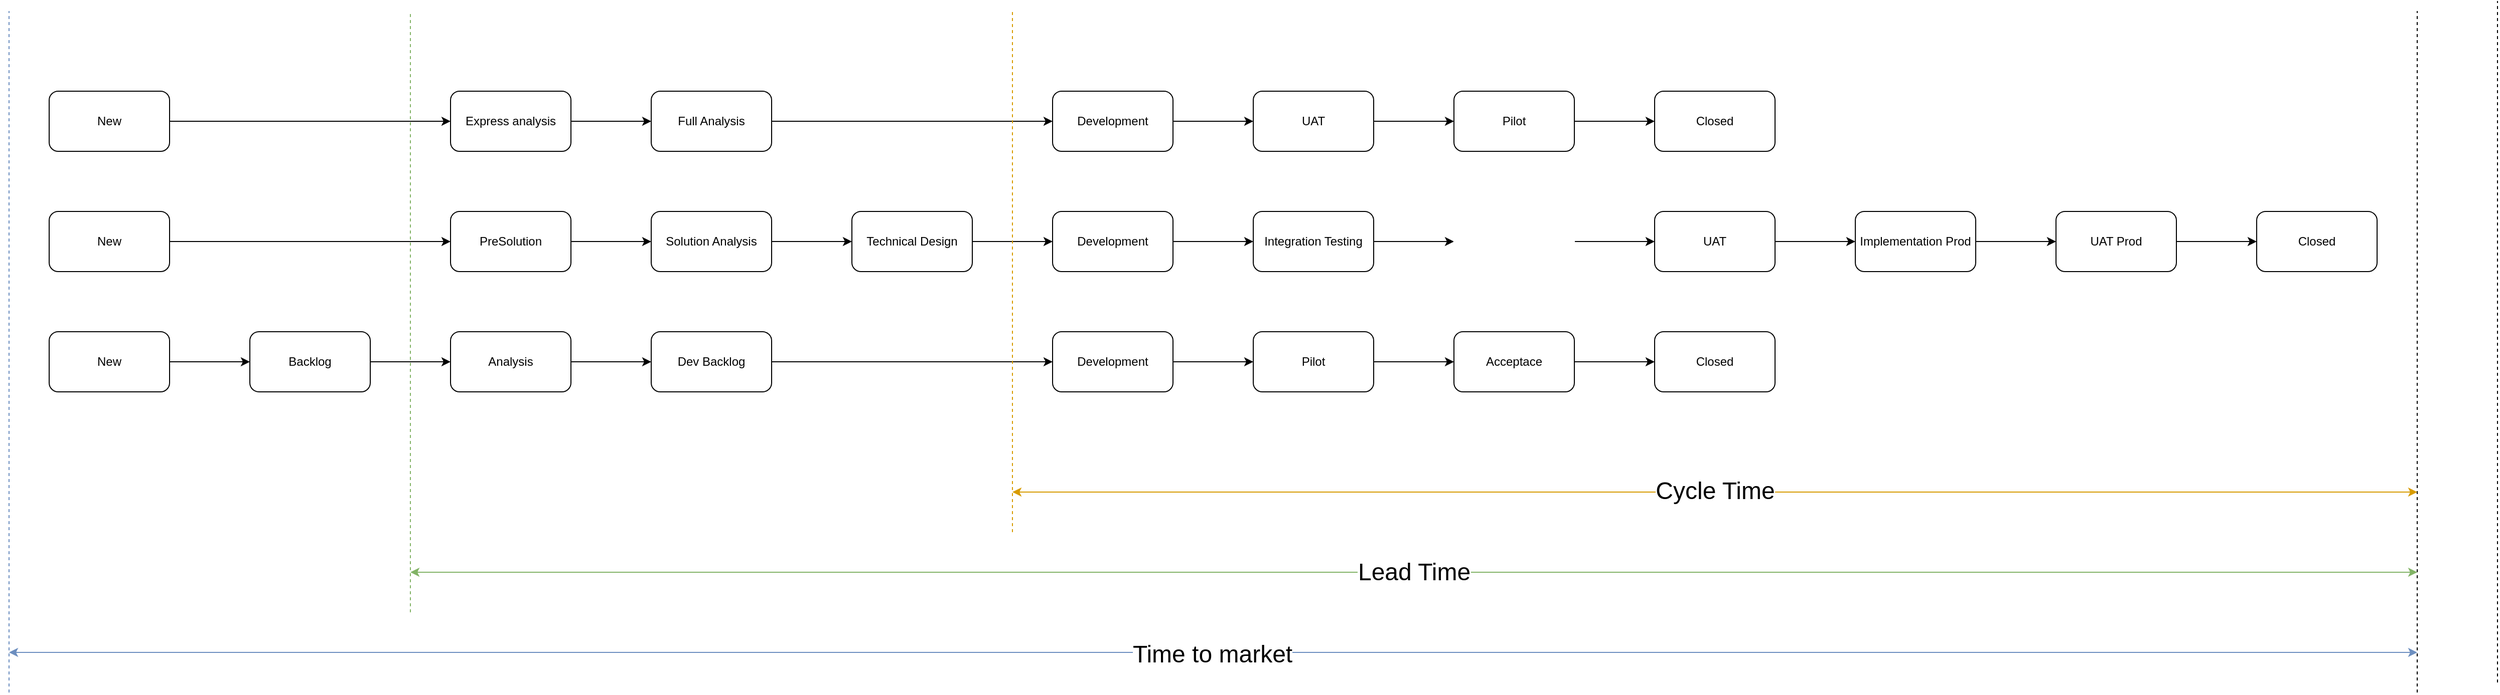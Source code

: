 <mxfile version="23.0.2" type="github">
  <diagram name="Страница — 1" id="cjbGRx0S7E2pipC_ybSz">
    <mxGraphModel dx="3466" dy="1307" grid="1" gridSize="10" guides="1" tooltips="1" connect="1" arrows="1" fold="1" page="1" pageScale="1" pageWidth="4681" pageHeight="3300" math="0" shadow="0">
      <root>
        <mxCell id="0" />
        <mxCell id="1" parent="0" />
        <mxCell id="oS2J0Wrdn_PqmQfN7SfS-35" style="edgeStyle=orthogonalEdgeStyle;rounded=0;orthogonalLoop=1;jettySize=auto;html=1;" edge="1" parent="1" source="oS2J0Wrdn_PqmQfN7SfS-1" target="oS2J0Wrdn_PqmQfN7SfS-2">
          <mxGeometry relative="1" as="geometry" />
        </mxCell>
        <mxCell id="oS2J0Wrdn_PqmQfN7SfS-1" value="New" style="rounded=1;whiteSpace=wrap;html=1;" vertex="1" parent="1">
          <mxGeometry x="120" y="120" width="120" height="60" as="geometry" />
        </mxCell>
        <mxCell id="oS2J0Wrdn_PqmQfN7SfS-36" style="edgeStyle=orthogonalEdgeStyle;rounded=0;orthogonalLoop=1;jettySize=auto;html=1;" edge="1" parent="1" source="oS2J0Wrdn_PqmQfN7SfS-2" target="oS2J0Wrdn_PqmQfN7SfS-3">
          <mxGeometry relative="1" as="geometry" />
        </mxCell>
        <mxCell id="oS2J0Wrdn_PqmQfN7SfS-2" value="Express analysis" style="rounded=1;whiteSpace=wrap;html=1;" vertex="1" parent="1">
          <mxGeometry x="520" y="120" width="120" height="60" as="geometry" />
        </mxCell>
        <mxCell id="oS2J0Wrdn_PqmQfN7SfS-37" style="edgeStyle=orthogonalEdgeStyle;rounded=0;orthogonalLoop=1;jettySize=auto;html=1;" edge="1" parent="1" source="oS2J0Wrdn_PqmQfN7SfS-3" target="oS2J0Wrdn_PqmQfN7SfS-4">
          <mxGeometry relative="1" as="geometry" />
        </mxCell>
        <mxCell id="oS2J0Wrdn_PqmQfN7SfS-3" value="Full Analysis" style="rounded=1;whiteSpace=wrap;html=1;" vertex="1" parent="1">
          <mxGeometry x="720" y="120" width="120" height="60" as="geometry" />
        </mxCell>
        <mxCell id="oS2J0Wrdn_PqmQfN7SfS-38" style="edgeStyle=orthogonalEdgeStyle;rounded=0;orthogonalLoop=1;jettySize=auto;html=1;" edge="1" parent="1" source="oS2J0Wrdn_PqmQfN7SfS-4" target="oS2J0Wrdn_PqmQfN7SfS-5">
          <mxGeometry relative="1" as="geometry" />
        </mxCell>
        <mxCell id="oS2J0Wrdn_PqmQfN7SfS-4" value="Development" style="rounded=1;whiteSpace=wrap;html=1;" vertex="1" parent="1">
          <mxGeometry x="1120" y="120" width="120" height="60" as="geometry" />
        </mxCell>
        <mxCell id="oS2J0Wrdn_PqmQfN7SfS-39" style="edgeStyle=orthogonalEdgeStyle;rounded=0;orthogonalLoop=1;jettySize=auto;html=1;" edge="1" parent="1" source="oS2J0Wrdn_PqmQfN7SfS-5" target="oS2J0Wrdn_PqmQfN7SfS-6">
          <mxGeometry relative="1" as="geometry" />
        </mxCell>
        <mxCell id="oS2J0Wrdn_PqmQfN7SfS-5" value="UAT" style="rounded=1;whiteSpace=wrap;html=1;" vertex="1" parent="1">
          <mxGeometry x="1320" y="120" width="120" height="60" as="geometry" />
        </mxCell>
        <mxCell id="oS2J0Wrdn_PqmQfN7SfS-40" style="edgeStyle=orthogonalEdgeStyle;rounded=0;orthogonalLoop=1;jettySize=auto;html=1;" edge="1" parent="1" source="oS2J0Wrdn_PqmQfN7SfS-6" target="oS2J0Wrdn_PqmQfN7SfS-7">
          <mxGeometry relative="1" as="geometry" />
        </mxCell>
        <mxCell id="oS2J0Wrdn_PqmQfN7SfS-6" value="Pilot" style="rounded=1;whiteSpace=wrap;html=1;" vertex="1" parent="1">
          <mxGeometry x="1520" y="120" width="120" height="60" as="geometry" />
        </mxCell>
        <mxCell id="oS2J0Wrdn_PqmQfN7SfS-7" value="&lt;div&gt;Closed&lt;/div&gt;" style="rounded=1;whiteSpace=wrap;html=1;" vertex="1" parent="1">
          <mxGeometry x="1720" y="120" width="120" height="60" as="geometry" />
        </mxCell>
        <mxCell id="oS2J0Wrdn_PqmQfN7SfS-41" style="edgeStyle=orthogonalEdgeStyle;rounded=0;orthogonalLoop=1;jettySize=auto;html=1;" edge="1" parent="1" source="oS2J0Wrdn_PqmQfN7SfS-12" target="oS2J0Wrdn_PqmQfN7SfS-13">
          <mxGeometry relative="1" as="geometry" />
        </mxCell>
        <mxCell id="oS2J0Wrdn_PqmQfN7SfS-12" value="&lt;div&gt;New&lt;/div&gt;" style="rounded=1;whiteSpace=wrap;html=1;" vertex="1" parent="1">
          <mxGeometry x="120" y="240" width="120" height="60" as="geometry" />
        </mxCell>
        <mxCell id="oS2J0Wrdn_PqmQfN7SfS-42" style="edgeStyle=orthogonalEdgeStyle;rounded=0;orthogonalLoop=1;jettySize=auto;html=1;" edge="1" parent="1" source="oS2J0Wrdn_PqmQfN7SfS-13" target="oS2J0Wrdn_PqmQfN7SfS-14">
          <mxGeometry relative="1" as="geometry" />
        </mxCell>
        <mxCell id="oS2J0Wrdn_PqmQfN7SfS-13" value="PreSolution" style="rounded=1;whiteSpace=wrap;html=1;" vertex="1" parent="1">
          <mxGeometry x="520" y="240" width="120" height="60" as="geometry" />
        </mxCell>
        <mxCell id="oS2J0Wrdn_PqmQfN7SfS-43" style="edgeStyle=orthogonalEdgeStyle;rounded=0;orthogonalLoop=1;jettySize=auto;html=1;" edge="1" parent="1" source="oS2J0Wrdn_PqmQfN7SfS-14" target="oS2J0Wrdn_PqmQfN7SfS-15">
          <mxGeometry relative="1" as="geometry" />
        </mxCell>
        <mxCell id="oS2J0Wrdn_PqmQfN7SfS-14" value="Solution Analysis" style="rounded=1;whiteSpace=wrap;html=1;" vertex="1" parent="1">
          <mxGeometry x="720" y="240" width="120" height="60" as="geometry" />
        </mxCell>
        <mxCell id="oS2J0Wrdn_PqmQfN7SfS-44" style="edgeStyle=orthogonalEdgeStyle;rounded=0;orthogonalLoop=1;jettySize=auto;html=1;" edge="1" parent="1" source="oS2J0Wrdn_PqmQfN7SfS-15" target="oS2J0Wrdn_PqmQfN7SfS-16">
          <mxGeometry relative="1" as="geometry" />
        </mxCell>
        <mxCell id="oS2J0Wrdn_PqmQfN7SfS-15" value="Technical Design" style="rounded=1;whiteSpace=wrap;html=1;" vertex="1" parent="1">
          <mxGeometry x="920" y="240" width="120" height="60" as="geometry" />
        </mxCell>
        <mxCell id="oS2J0Wrdn_PqmQfN7SfS-45" style="edgeStyle=orthogonalEdgeStyle;rounded=0;orthogonalLoop=1;jettySize=auto;html=1;" edge="1" parent="1" source="oS2J0Wrdn_PqmQfN7SfS-16" target="oS2J0Wrdn_PqmQfN7SfS-17">
          <mxGeometry relative="1" as="geometry" />
        </mxCell>
        <mxCell id="oS2J0Wrdn_PqmQfN7SfS-16" value="Development" style="rounded=1;whiteSpace=wrap;html=1;" vertex="1" parent="1">
          <mxGeometry x="1120" y="240" width="120" height="60" as="geometry" />
        </mxCell>
        <mxCell id="oS2J0Wrdn_PqmQfN7SfS-46" style="edgeStyle=orthogonalEdgeStyle;rounded=0;orthogonalLoop=1;jettySize=auto;html=1;" edge="1" parent="1" source="oS2J0Wrdn_PqmQfN7SfS-17" target="oS2J0Wrdn_PqmQfN7SfS-18">
          <mxGeometry relative="1" as="geometry" />
        </mxCell>
        <mxCell id="oS2J0Wrdn_PqmQfN7SfS-17" value="Integration Testing" style="rounded=1;whiteSpace=wrap;html=1;" vertex="1" parent="1">
          <mxGeometry x="1320" y="240" width="120" height="60" as="geometry" />
        </mxCell>
        <mxCell id="oS2J0Wrdn_PqmQfN7SfS-47" style="edgeStyle=orthogonalEdgeStyle;rounded=0;orthogonalLoop=1;jettySize=auto;html=1;" edge="1" parent="1" source="oS2J0Wrdn_PqmQfN7SfS-18" target="oS2J0Wrdn_PqmQfN7SfS-19">
          <mxGeometry relative="1" as="geometry" />
        </mxCell>
        <mxCell id="oS2J0Wrdn_PqmQfN7SfS-18" value="&lt;div&gt;Implementation Test&lt;/div&gt;" style="rounded=1;whiteSpace=wrap;html=1;fillColor=default;strokeColor=#FFFFFF;fontColor=#FFFFFF;" vertex="1" parent="1">
          <mxGeometry x="1520" y="240" width="120" height="60" as="geometry" />
        </mxCell>
        <mxCell id="oS2J0Wrdn_PqmQfN7SfS-48" style="edgeStyle=orthogonalEdgeStyle;rounded=0;orthogonalLoop=1;jettySize=auto;html=1;" edge="1" parent="1" source="oS2J0Wrdn_PqmQfN7SfS-19" target="oS2J0Wrdn_PqmQfN7SfS-20">
          <mxGeometry relative="1" as="geometry" />
        </mxCell>
        <mxCell id="oS2J0Wrdn_PqmQfN7SfS-19" value="UAT" style="rounded=1;whiteSpace=wrap;html=1;" vertex="1" parent="1">
          <mxGeometry x="1720" y="240" width="120" height="60" as="geometry" />
        </mxCell>
        <mxCell id="oS2J0Wrdn_PqmQfN7SfS-49" style="edgeStyle=orthogonalEdgeStyle;rounded=0;orthogonalLoop=1;jettySize=auto;html=1;" edge="1" parent="1" source="oS2J0Wrdn_PqmQfN7SfS-20" target="oS2J0Wrdn_PqmQfN7SfS-21">
          <mxGeometry relative="1" as="geometry" />
        </mxCell>
        <mxCell id="oS2J0Wrdn_PqmQfN7SfS-20" value="Implementation Prod" style="rounded=1;whiteSpace=wrap;html=1;" vertex="1" parent="1">
          <mxGeometry x="1920" y="240" width="120" height="60" as="geometry" />
        </mxCell>
        <mxCell id="oS2J0Wrdn_PqmQfN7SfS-50" style="edgeStyle=orthogonalEdgeStyle;rounded=0;orthogonalLoop=1;jettySize=auto;html=1;" edge="1" parent="1" source="oS2J0Wrdn_PqmQfN7SfS-21" target="oS2J0Wrdn_PqmQfN7SfS-22">
          <mxGeometry relative="1" as="geometry" />
        </mxCell>
        <mxCell id="oS2J0Wrdn_PqmQfN7SfS-21" value="&lt;div&gt;UAT Prod&lt;/div&gt;" style="rounded=1;whiteSpace=wrap;html=1;" vertex="1" parent="1">
          <mxGeometry x="2120" y="240" width="120" height="60" as="geometry" />
        </mxCell>
        <mxCell id="oS2J0Wrdn_PqmQfN7SfS-22" value="Closed" style="rounded=1;whiteSpace=wrap;html=1;" vertex="1" parent="1">
          <mxGeometry x="2320" y="240" width="120" height="60" as="geometry" />
        </mxCell>
        <mxCell id="oS2J0Wrdn_PqmQfN7SfS-51" style="edgeStyle=orthogonalEdgeStyle;rounded=0;orthogonalLoop=1;jettySize=auto;html=1;" edge="1" parent="1" source="oS2J0Wrdn_PqmQfN7SfS-23" target="oS2J0Wrdn_PqmQfN7SfS-24">
          <mxGeometry relative="1" as="geometry" />
        </mxCell>
        <mxCell id="oS2J0Wrdn_PqmQfN7SfS-23" value="New" style="rounded=1;whiteSpace=wrap;html=1;" vertex="1" parent="1">
          <mxGeometry x="120" y="360" width="120" height="60" as="geometry" />
        </mxCell>
        <mxCell id="oS2J0Wrdn_PqmQfN7SfS-52" style="edgeStyle=orthogonalEdgeStyle;rounded=0;orthogonalLoop=1;jettySize=auto;html=1;" edge="1" parent="1" source="oS2J0Wrdn_PqmQfN7SfS-24" target="oS2J0Wrdn_PqmQfN7SfS-25">
          <mxGeometry relative="1" as="geometry" />
        </mxCell>
        <mxCell id="oS2J0Wrdn_PqmQfN7SfS-24" value="Backlog" style="rounded=1;whiteSpace=wrap;html=1;" vertex="1" parent="1">
          <mxGeometry x="320" y="360" width="120" height="60" as="geometry" />
        </mxCell>
        <mxCell id="oS2J0Wrdn_PqmQfN7SfS-53" style="edgeStyle=orthogonalEdgeStyle;rounded=0;orthogonalLoop=1;jettySize=auto;html=1;" edge="1" parent="1" source="oS2J0Wrdn_PqmQfN7SfS-25" target="oS2J0Wrdn_PqmQfN7SfS-26">
          <mxGeometry relative="1" as="geometry" />
        </mxCell>
        <mxCell id="oS2J0Wrdn_PqmQfN7SfS-25" value="Analysis" style="rounded=1;whiteSpace=wrap;html=1;" vertex="1" parent="1">
          <mxGeometry x="520" y="360" width="120" height="60" as="geometry" />
        </mxCell>
        <mxCell id="oS2J0Wrdn_PqmQfN7SfS-54" style="edgeStyle=orthogonalEdgeStyle;rounded=0;orthogonalLoop=1;jettySize=auto;html=1;" edge="1" parent="1" source="oS2J0Wrdn_PqmQfN7SfS-26" target="oS2J0Wrdn_PqmQfN7SfS-27">
          <mxGeometry relative="1" as="geometry" />
        </mxCell>
        <mxCell id="oS2J0Wrdn_PqmQfN7SfS-26" value="&lt;div&gt;Dev Backlog&lt;/div&gt;" style="rounded=1;whiteSpace=wrap;html=1;" vertex="1" parent="1">
          <mxGeometry x="720" y="360" width="120" height="60" as="geometry" />
        </mxCell>
        <mxCell id="oS2J0Wrdn_PqmQfN7SfS-55" style="edgeStyle=orthogonalEdgeStyle;rounded=0;orthogonalLoop=1;jettySize=auto;html=1;" edge="1" parent="1" source="oS2J0Wrdn_PqmQfN7SfS-27" target="oS2J0Wrdn_PqmQfN7SfS-28">
          <mxGeometry relative="1" as="geometry" />
        </mxCell>
        <mxCell id="oS2J0Wrdn_PqmQfN7SfS-27" value="Development" style="rounded=1;whiteSpace=wrap;html=1;" vertex="1" parent="1">
          <mxGeometry x="1120" y="360" width="120" height="60" as="geometry" />
        </mxCell>
        <mxCell id="oS2J0Wrdn_PqmQfN7SfS-56" style="edgeStyle=orthogonalEdgeStyle;rounded=0;orthogonalLoop=1;jettySize=auto;html=1;" edge="1" parent="1" source="oS2J0Wrdn_PqmQfN7SfS-28" target="oS2J0Wrdn_PqmQfN7SfS-29">
          <mxGeometry relative="1" as="geometry" />
        </mxCell>
        <mxCell id="oS2J0Wrdn_PqmQfN7SfS-28" value="Pilot" style="rounded=1;whiteSpace=wrap;html=1;" vertex="1" parent="1">
          <mxGeometry x="1320" y="360" width="120" height="60" as="geometry" />
        </mxCell>
        <mxCell id="oS2J0Wrdn_PqmQfN7SfS-57" style="edgeStyle=orthogonalEdgeStyle;rounded=0;orthogonalLoop=1;jettySize=auto;html=1;" edge="1" parent="1" source="oS2J0Wrdn_PqmQfN7SfS-29" target="oS2J0Wrdn_PqmQfN7SfS-30">
          <mxGeometry relative="1" as="geometry" />
        </mxCell>
        <mxCell id="oS2J0Wrdn_PqmQfN7SfS-29" value="Acceptace" style="rounded=1;whiteSpace=wrap;html=1;" vertex="1" parent="1">
          <mxGeometry x="1520" y="360" width="120" height="60" as="geometry" />
        </mxCell>
        <mxCell id="oS2J0Wrdn_PqmQfN7SfS-30" value="Closed" style="rounded=1;whiteSpace=wrap;html=1;" vertex="1" parent="1">
          <mxGeometry x="1720" y="360" width="120" height="60" as="geometry" />
        </mxCell>
        <mxCell id="oS2J0Wrdn_PqmQfN7SfS-58" value="" style="endArrow=none;dashed=1;html=1;rounded=0;fillColor=#dae8fc;strokeColor=#6c8ebf;" edge="1" parent="1">
          <mxGeometry width="50" height="50" relative="1" as="geometry">
            <mxPoint x="80" y="720" as="sourcePoint" />
            <mxPoint x="80" y="40" as="targetPoint" />
          </mxGeometry>
        </mxCell>
        <mxCell id="oS2J0Wrdn_PqmQfN7SfS-59" value="" style="endArrow=none;dashed=1;html=1;rounded=0;" edge="1" parent="1">
          <mxGeometry width="50" height="50" relative="1" as="geometry">
            <mxPoint x="2480" y="720" as="sourcePoint" />
            <mxPoint x="2480" y="40" as="targetPoint" />
          </mxGeometry>
        </mxCell>
        <mxCell id="oS2J0Wrdn_PqmQfN7SfS-60" value="" style="endArrow=classic;startArrow=classic;html=1;rounded=0;fillColor=#dae8fc;strokeColor=#6c8ebf;" edge="1" parent="1">
          <mxGeometry width="50" height="50" relative="1" as="geometry">
            <mxPoint x="80" y="680" as="sourcePoint" />
            <mxPoint x="2480" y="680" as="targetPoint" />
          </mxGeometry>
        </mxCell>
        <mxCell id="oS2J0Wrdn_PqmQfN7SfS-70" value="&lt;font style=&quot;font-size: 24px;&quot;&gt;Time to market&lt;/font&gt;" style="edgeLabel;html=1;align=center;verticalAlign=middle;resizable=0;points=[];" vertex="1" connectable="0" parent="oS2J0Wrdn_PqmQfN7SfS-60">
          <mxGeometry x="-0.001" y="-2" relative="1" as="geometry">
            <mxPoint as="offset" />
          </mxGeometry>
        </mxCell>
        <mxCell id="oS2J0Wrdn_PqmQfN7SfS-61" value="" style="endArrow=none;dashed=1;html=1;rounded=0;fillColor=#d5e8d4;strokeColor=#82b366;" edge="1" parent="1">
          <mxGeometry width="50" height="50" relative="1" as="geometry">
            <mxPoint x="480" y="640" as="sourcePoint" />
            <mxPoint x="480" y="40" as="targetPoint" />
          </mxGeometry>
        </mxCell>
        <mxCell id="oS2J0Wrdn_PqmQfN7SfS-62" value="" style="endArrow=classic;startArrow=classic;html=1;rounded=0;fillColor=#d5e8d4;strokeColor=#82b366;" edge="1" parent="1">
          <mxGeometry width="50" height="50" relative="1" as="geometry">
            <mxPoint x="480" y="600" as="sourcePoint" />
            <mxPoint x="2480" y="600" as="targetPoint" />
          </mxGeometry>
        </mxCell>
        <mxCell id="oS2J0Wrdn_PqmQfN7SfS-69" value="&lt;font style=&quot;font-size: 24px;&quot;&gt;Lead Time&lt;/font&gt;" style="edgeLabel;html=1;align=center;verticalAlign=middle;resizable=0;points=[];" vertex="1" connectable="0" parent="oS2J0Wrdn_PqmQfN7SfS-62">
          <mxGeometry x="-0.0" relative="1" as="geometry">
            <mxPoint as="offset" />
          </mxGeometry>
        </mxCell>
        <mxCell id="oS2J0Wrdn_PqmQfN7SfS-63" value="" style="endArrow=none;dashed=1;html=1;rounded=0;fillColor=#ffe6cc;strokeColor=#d79b00;" edge="1" parent="1">
          <mxGeometry width="50" height="50" relative="1" as="geometry">
            <mxPoint x="1080" y="560" as="sourcePoint" />
            <mxPoint x="1080" y="40" as="targetPoint" />
          </mxGeometry>
        </mxCell>
        <mxCell id="oS2J0Wrdn_PqmQfN7SfS-64" value="" style="endArrow=classic;startArrow=classic;html=1;rounded=0;fillColor=#ffe6cc;strokeColor=#d79b00;fontSize=24;" edge="1" parent="1">
          <mxGeometry width="50" height="50" relative="1" as="geometry">
            <mxPoint x="1080" y="520" as="sourcePoint" />
            <mxPoint x="2480" y="520" as="targetPoint" />
          </mxGeometry>
        </mxCell>
        <mxCell id="oS2J0Wrdn_PqmQfN7SfS-68" value="&lt;font style=&quot;font-size: 24px;&quot;&gt;Cycle Time&lt;/font&gt;" style="edgeLabel;html=1;align=center;verticalAlign=middle;resizable=0;points=[];" vertex="1" connectable="0" parent="oS2J0Wrdn_PqmQfN7SfS-64">
          <mxGeometry x="-0.001" y="1" relative="1" as="geometry">
            <mxPoint as="offset" />
          </mxGeometry>
        </mxCell>
        <mxCell id="oS2J0Wrdn_PqmQfN7SfS-71" value="" style="endArrow=none;dashed=1;html=1;rounded=0;" edge="1" parent="1">
          <mxGeometry width="50" height="50" relative="1" as="geometry">
            <mxPoint x="2560" y="710" as="sourcePoint" />
            <mxPoint x="2560" y="30" as="targetPoint" />
          </mxGeometry>
        </mxCell>
      </root>
    </mxGraphModel>
  </diagram>
</mxfile>
